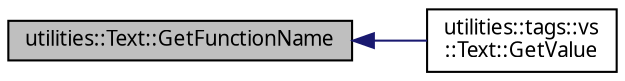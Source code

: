 digraph "utilities::Text::GetFunctionName"
{
 // INTERACTIVE_SVG=YES
  edge [fontname="Verdana",fontsize="10",labelfontname="Verdana",labelfontsize="10"];
  node [fontname="Verdana",fontsize="10",shape=record];
  rankdir="LR";
  Node1 [label="utilities::Text::GetFunctionName",height=0.2,width=0.4,color="black", fillcolor="grey75", style="filled", fontcolor="black"];
  Node1 -> Node2 [dir="back",color="midnightblue",fontsize="10",style="solid",fontname="Verdana"];
  Node2 [label="utilities::tags::vs\l::Text::GetValue",height=0.2,width=0.4,color="black", fillcolor="white", style="filled",URL="$classutilities_1_1tags_1_1vs_1_1_text.html#a22cda577ef2d3e86d9e70b9d21ab201d",tooltip="Функция получения значения тега. "];
}
